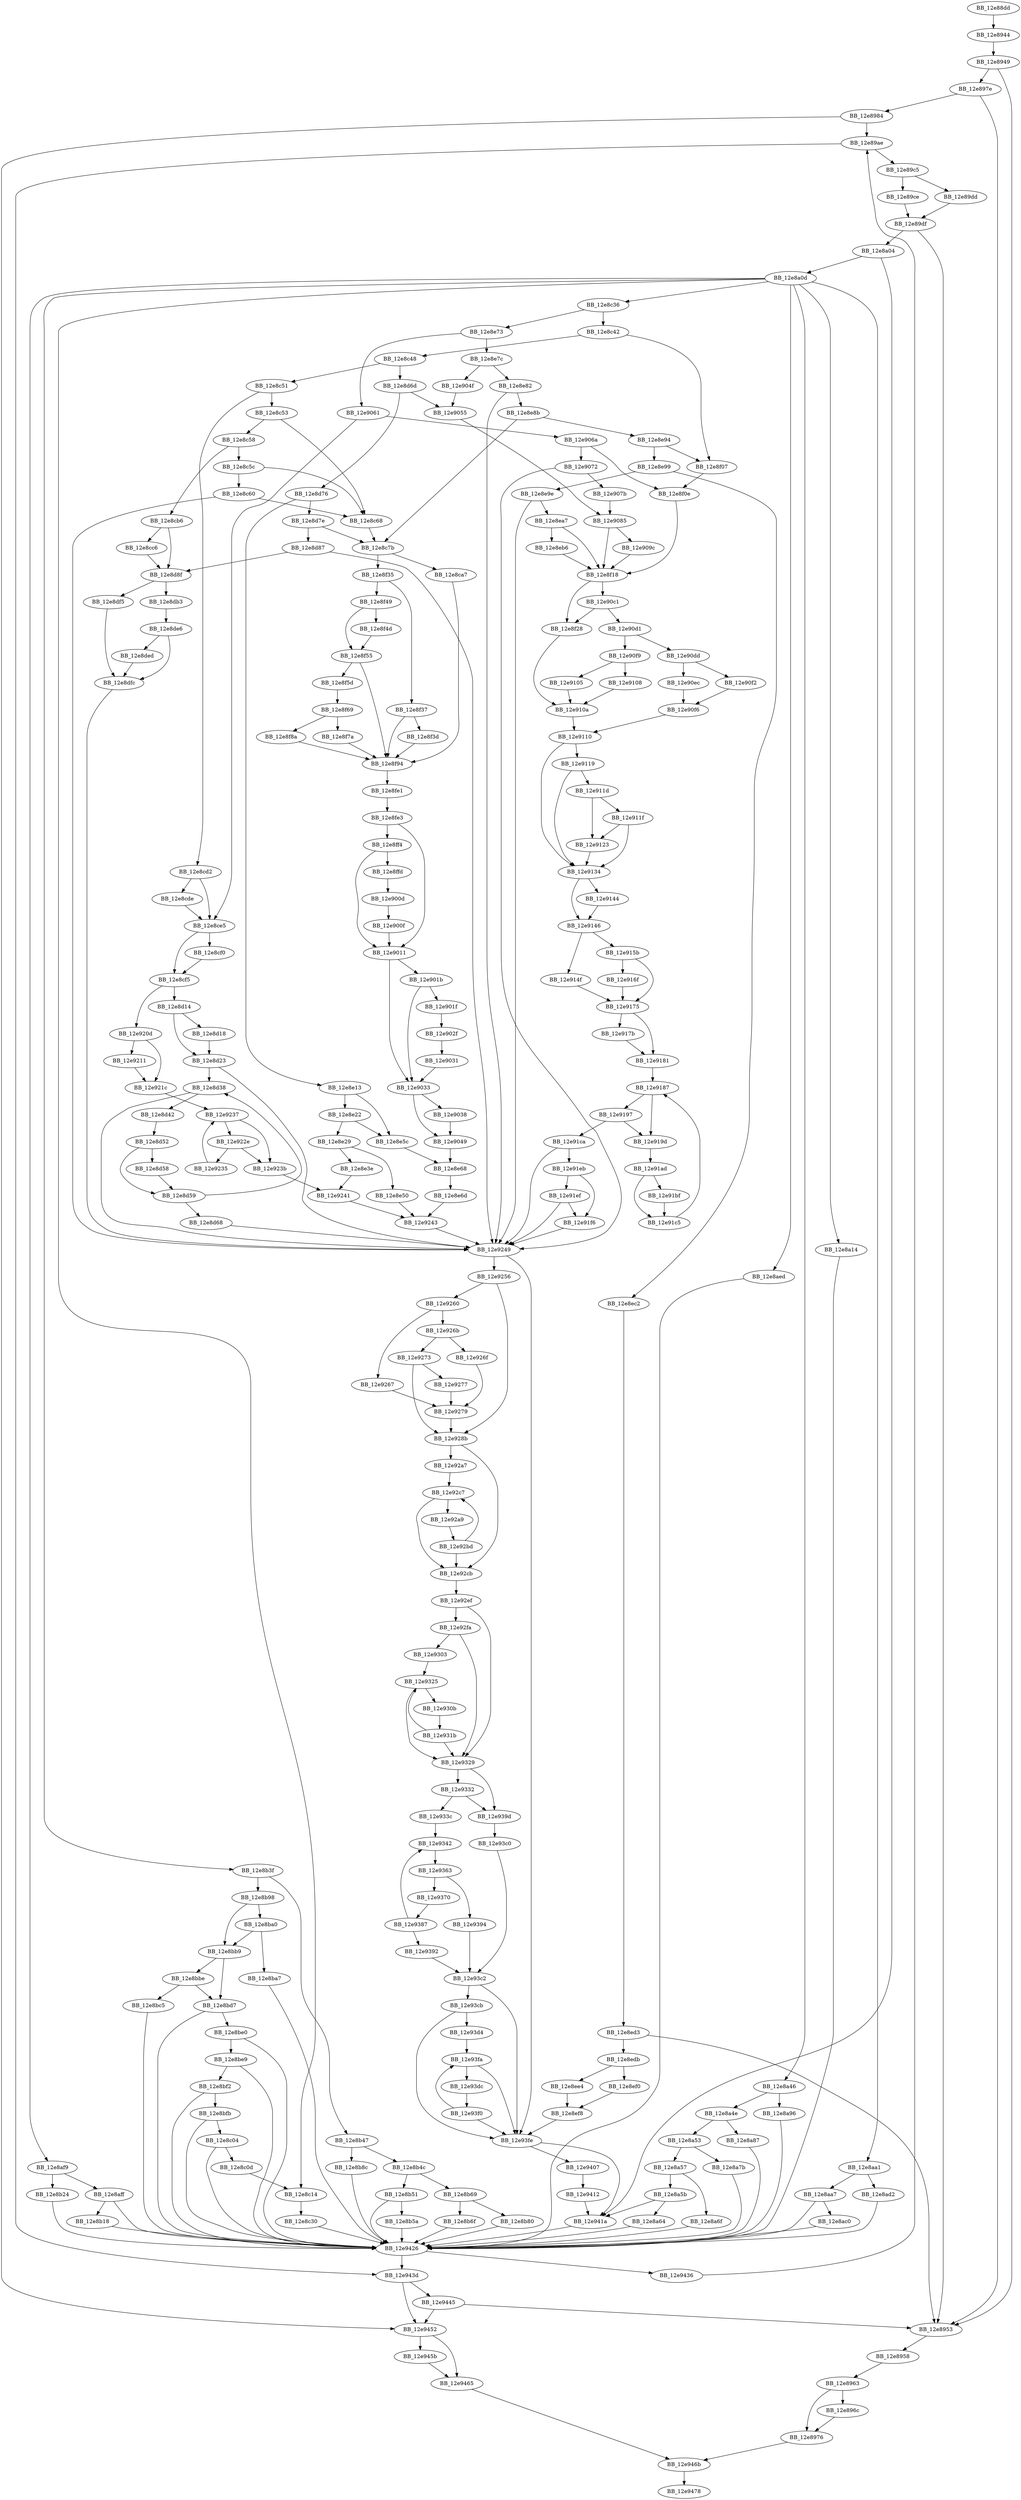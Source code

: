 DiGraph __woutput_s_l{
BB_12e88dd->BB_12e8944
BB_12e8944->BB_12e8949
BB_12e8949->BB_12e8953
BB_12e8949->BB_12e897e
BB_12e8953->BB_12e8958
BB_12e8958->BB_12e8963
BB_12e8963->BB_12e896c
BB_12e8963->BB_12e8976
BB_12e896c->BB_12e8976
BB_12e8976->BB_12e946b
BB_12e897e->BB_12e8953
BB_12e897e->BB_12e8984
BB_12e8984->BB_12e89ae
BB_12e8984->BB_12e9452
BB_12e89ae->BB_12e89c5
BB_12e89ae->BB_12e943d
BB_12e89c5->BB_12e89ce
BB_12e89c5->BB_12e89dd
BB_12e89ce->BB_12e89df
BB_12e89dd->BB_12e89df
BB_12e89df->BB_12e8953
BB_12e89df->BB_12e8a04
BB_12e8a04->BB_12e8a0d
BB_12e8a04->BB_12e941a
BB_12e8a0d->BB_12e8a14
BB_12e8a0d->BB_12e8a46
BB_12e8a0d->BB_12e8aa1
BB_12e8a0d->BB_12e8aed
BB_12e8a0d->BB_12e8af9
BB_12e8a0d->BB_12e8b3f
BB_12e8a0d->BB_12e8c14
BB_12e8a0d->BB_12e8c36
BB_12e8a14->BB_12e9426
BB_12e8a46->BB_12e8a4e
BB_12e8a46->BB_12e8a96
BB_12e8a4e->BB_12e8a53
BB_12e8a4e->BB_12e8a87
BB_12e8a53->BB_12e8a57
BB_12e8a53->BB_12e8a7b
BB_12e8a57->BB_12e8a5b
BB_12e8a57->BB_12e8a6f
BB_12e8a5b->BB_12e8a64
BB_12e8a5b->BB_12e941a
BB_12e8a64->BB_12e9426
BB_12e8a6f->BB_12e9426
BB_12e8a7b->BB_12e9426
BB_12e8a87->BB_12e9426
BB_12e8a96->BB_12e9426
BB_12e8aa1->BB_12e8aa7
BB_12e8aa1->BB_12e8ad2
BB_12e8aa7->BB_12e8ac0
BB_12e8aa7->BB_12e9426
BB_12e8ac0->BB_12e9426
BB_12e8ad2->BB_12e9426
BB_12e8aed->BB_12e9426
BB_12e8af9->BB_12e8aff
BB_12e8af9->BB_12e8b24
BB_12e8aff->BB_12e8b18
BB_12e8aff->BB_12e9426
BB_12e8b18->BB_12e9426
BB_12e8b24->BB_12e9426
BB_12e8b3f->BB_12e8b47
BB_12e8b3f->BB_12e8b98
BB_12e8b47->BB_12e8b4c
BB_12e8b47->BB_12e8b8c
BB_12e8b4c->BB_12e8b51
BB_12e8b4c->BB_12e8b69
BB_12e8b51->BB_12e8b5a
BB_12e8b51->BB_12e9426
BB_12e8b5a->BB_12e9426
BB_12e8b69->BB_12e8b6f
BB_12e8b69->BB_12e8b80
BB_12e8b6f->BB_12e9426
BB_12e8b80->BB_12e9426
BB_12e8b8c->BB_12e9426
BB_12e8b98->BB_12e8ba0
BB_12e8b98->BB_12e8bb9
BB_12e8ba0->BB_12e8ba7
BB_12e8ba0->BB_12e8bb9
BB_12e8ba7->BB_12e9426
BB_12e8bb9->BB_12e8bbe
BB_12e8bb9->BB_12e8bd7
BB_12e8bbe->BB_12e8bc5
BB_12e8bbe->BB_12e8bd7
BB_12e8bc5->BB_12e9426
BB_12e8bd7->BB_12e8be0
BB_12e8bd7->BB_12e9426
BB_12e8be0->BB_12e8be9
BB_12e8be0->BB_12e9426
BB_12e8be9->BB_12e8bf2
BB_12e8be9->BB_12e9426
BB_12e8bf2->BB_12e8bfb
BB_12e8bf2->BB_12e9426
BB_12e8bfb->BB_12e8c04
BB_12e8bfb->BB_12e9426
BB_12e8c04->BB_12e8c0d
BB_12e8c04->BB_12e9426
BB_12e8c0d->BB_12e8c14
BB_12e8c14->BB_12e8c30
BB_12e8c30->BB_12e9426
BB_12e8c36->BB_12e8c42
BB_12e8c36->BB_12e8e73
BB_12e8c42->BB_12e8c48
BB_12e8c42->BB_12e8f07
BB_12e8c48->BB_12e8c51
BB_12e8c48->BB_12e8d6d
BB_12e8c51->BB_12e8c53
BB_12e8c51->BB_12e8cd2
BB_12e8c53->BB_12e8c58
BB_12e8c53->BB_12e8c68
BB_12e8c58->BB_12e8c5c
BB_12e8c58->BB_12e8cb6
BB_12e8c5c->BB_12e8c60
BB_12e8c5c->BB_12e8c68
BB_12e8c60->BB_12e8c68
BB_12e8c60->BB_12e9249
BB_12e8c68->BB_12e8c7b
BB_12e8c7b->BB_12e8ca7
BB_12e8c7b->BB_12e8f35
BB_12e8ca7->BB_12e8f94
BB_12e8cb6->BB_12e8cc6
BB_12e8cb6->BB_12e8d8f
BB_12e8cc6->BB_12e8d8f
BB_12e8cd2->BB_12e8cde
BB_12e8cd2->BB_12e8ce5
BB_12e8cde->BB_12e8ce5
BB_12e8ce5->BB_12e8cf0
BB_12e8ce5->BB_12e8cf5
BB_12e8cf0->BB_12e8cf5
BB_12e8cf5->BB_12e8d14
BB_12e8cf5->BB_12e920d
BB_12e8d14->BB_12e8d18
BB_12e8d14->BB_12e8d23
BB_12e8d18->BB_12e8d23
BB_12e8d23->BB_12e8d38
BB_12e8d23->BB_12e9249
BB_12e8d38->BB_12e8d42
BB_12e8d38->BB_12e9249
BB_12e8d42->BB_12e8d52
BB_12e8d52->BB_12e8d58
BB_12e8d52->BB_12e8d59
BB_12e8d58->BB_12e8d59
BB_12e8d59->BB_12e8d38
BB_12e8d59->BB_12e8d68
BB_12e8d68->BB_12e9249
BB_12e8d6d->BB_12e8d76
BB_12e8d6d->BB_12e9055
BB_12e8d76->BB_12e8d7e
BB_12e8d76->BB_12e8e13
BB_12e8d7e->BB_12e8c7b
BB_12e8d7e->BB_12e8d87
BB_12e8d87->BB_12e8d8f
BB_12e8d87->BB_12e9249
BB_12e8d8f->BB_12e8db3
BB_12e8d8f->BB_12e8df5
BB_12e8db3->BB_12e8de6
BB_12e8de6->BB_12e8ded
BB_12e8de6->BB_12e8dfc
BB_12e8ded->BB_12e8dfc
BB_12e8df5->BB_12e8dfc
BB_12e8dfc->BB_12e9249
BB_12e8e13->BB_12e8e22
BB_12e8e13->BB_12e8e5c
BB_12e8e22->BB_12e8e29
BB_12e8e22->BB_12e8e5c
BB_12e8e29->BB_12e8e3e
BB_12e8e29->BB_12e8e50
BB_12e8e3e->BB_12e9241
BB_12e8e50->BB_12e9243
BB_12e8e5c->BB_12e8e68
BB_12e8e68->BB_12e8e6d
BB_12e8e6d->BB_12e9243
BB_12e8e73->BB_12e8e7c
BB_12e8e73->BB_12e9061
BB_12e8e7c->BB_12e8e82
BB_12e8e7c->BB_12e904f
BB_12e8e82->BB_12e8e8b
BB_12e8e82->BB_12e9249
BB_12e8e8b->BB_12e8c7b
BB_12e8e8b->BB_12e8e94
BB_12e8e94->BB_12e8e99
BB_12e8e94->BB_12e8f07
BB_12e8e99->BB_12e8e9e
BB_12e8e99->BB_12e8ec2
BB_12e8e9e->BB_12e8ea7
BB_12e8e9e->BB_12e9249
BB_12e8ea7->BB_12e8eb6
BB_12e8ea7->BB_12e8f18
BB_12e8eb6->BB_12e8f18
BB_12e8ec2->BB_12e8ed3
BB_12e8ed3->BB_12e8953
BB_12e8ed3->BB_12e8edb
BB_12e8edb->BB_12e8ee4
BB_12e8edb->BB_12e8ef0
BB_12e8ee4->BB_12e8ef8
BB_12e8ef0->BB_12e8ef8
BB_12e8ef8->BB_12e93fe
BB_12e8f07->BB_12e8f0e
BB_12e8f0e->BB_12e8f18
BB_12e8f18->BB_12e8f28
BB_12e8f18->BB_12e90c1
BB_12e8f28->BB_12e910a
BB_12e8f35->BB_12e8f37
BB_12e8f35->BB_12e8f49
BB_12e8f37->BB_12e8f3d
BB_12e8f37->BB_12e8f94
BB_12e8f3d->BB_12e8f94
BB_12e8f49->BB_12e8f4d
BB_12e8f49->BB_12e8f55
BB_12e8f4d->BB_12e8f55
BB_12e8f55->BB_12e8f5d
BB_12e8f55->BB_12e8f94
BB_12e8f5d->BB_12e8f69
BB_12e8f69->BB_12e8f7a
BB_12e8f69->BB_12e8f8a
BB_12e8f7a->BB_12e8f94
BB_12e8f8a->BB_12e8f94
BB_12e8f94->BB_12e8fe1
BB_12e8fe1->BB_12e8fe3
BB_12e8fe3->BB_12e8ff4
BB_12e8fe3->BB_12e9011
BB_12e8ff4->BB_12e8ffd
BB_12e8ff4->BB_12e9011
BB_12e8ffd->BB_12e900d
BB_12e900d->BB_12e900f
BB_12e900f->BB_12e9011
BB_12e9011->BB_12e901b
BB_12e9011->BB_12e9033
BB_12e901b->BB_12e901f
BB_12e901b->BB_12e9033
BB_12e901f->BB_12e902f
BB_12e902f->BB_12e9031
BB_12e9031->BB_12e9033
BB_12e9033->BB_12e9038
BB_12e9033->BB_12e9049
BB_12e9038->BB_12e9049
BB_12e9049->BB_12e8e68
BB_12e904f->BB_12e9055
BB_12e9055->BB_12e9085
BB_12e9061->BB_12e8ce5
BB_12e9061->BB_12e906a
BB_12e906a->BB_12e8f0e
BB_12e906a->BB_12e9072
BB_12e9072->BB_12e907b
BB_12e9072->BB_12e9249
BB_12e907b->BB_12e9085
BB_12e9085->BB_12e8f18
BB_12e9085->BB_12e909c
BB_12e909c->BB_12e8f18
BB_12e90c1->BB_12e8f28
BB_12e90c1->BB_12e90d1
BB_12e90d1->BB_12e90dd
BB_12e90d1->BB_12e90f9
BB_12e90dd->BB_12e90ec
BB_12e90dd->BB_12e90f2
BB_12e90ec->BB_12e90f6
BB_12e90f2->BB_12e90f6
BB_12e90f6->BB_12e9110
BB_12e90f9->BB_12e9105
BB_12e90f9->BB_12e9108
BB_12e9105->BB_12e910a
BB_12e9108->BB_12e910a
BB_12e910a->BB_12e9110
BB_12e9110->BB_12e9119
BB_12e9110->BB_12e9134
BB_12e9119->BB_12e911d
BB_12e9119->BB_12e9134
BB_12e911d->BB_12e911f
BB_12e911d->BB_12e9123
BB_12e911f->BB_12e9123
BB_12e911f->BB_12e9134
BB_12e9123->BB_12e9134
BB_12e9134->BB_12e9144
BB_12e9134->BB_12e9146
BB_12e9144->BB_12e9146
BB_12e9146->BB_12e914f
BB_12e9146->BB_12e915b
BB_12e914f->BB_12e9175
BB_12e915b->BB_12e916f
BB_12e915b->BB_12e9175
BB_12e916f->BB_12e9175
BB_12e9175->BB_12e917b
BB_12e9175->BB_12e9181
BB_12e917b->BB_12e9181
BB_12e9181->BB_12e9187
BB_12e9187->BB_12e9197
BB_12e9187->BB_12e919d
BB_12e9197->BB_12e919d
BB_12e9197->BB_12e91ca
BB_12e919d->BB_12e91ad
BB_12e91ad->BB_12e91bf
BB_12e91ad->BB_12e91c5
BB_12e91bf->BB_12e91c5
BB_12e91c5->BB_12e9187
BB_12e91ca->BB_12e91eb
BB_12e91ca->BB_12e9249
BB_12e91eb->BB_12e91ef
BB_12e91eb->BB_12e91f6
BB_12e91ef->BB_12e91f6
BB_12e91ef->BB_12e9249
BB_12e91f6->BB_12e9249
BB_12e920d->BB_12e9211
BB_12e920d->BB_12e921c
BB_12e9211->BB_12e921c
BB_12e921c->BB_12e9237
BB_12e922e->BB_12e9235
BB_12e922e->BB_12e923b
BB_12e9235->BB_12e9237
BB_12e9237->BB_12e922e
BB_12e9237->BB_12e923b
BB_12e923b->BB_12e9241
BB_12e9241->BB_12e9243
BB_12e9243->BB_12e9249
BB_12e9249->BB_12e9256
BB_12e9249->BB_12e93fe
BB_12e9256->BB_12e9260
BB_12e9256->BB_12e928b
BB_12e9260->BB_12e9267
BB_12e9260->BB_12e926b
BB_12e9267->BB_12e9279
BB_12e926b->BB_12e926f
BB_12e926b->BB_12e9273
BB_12e926f->BB_12e9279
BB_12e9273->BB_12e9277
BB_12e9273->BB_12e928b
BB_12e9277->BB_12e9279
BB_12e9279->BB_12e928b
BB_12e928b->BB_12e92a7
BB_12e928b->BB_12e92cb
BB_12e92a7->BB_12e92c7
BB_12e92a9->BB_12e92bd
BB_12e92bd->BB_12e92c7
BB_12e92bd->BB_12e92cb
BB_12e92c7->BB_12e92a9
BB_12e92c7->BB_12e92cb
BB_12e92cb->BB_12e92ef
BB_12e92ef->BB_12e92fa
BB_12e92ef->BB_12e9329
BB_12e92fa->BB_12e9303
BB_12e92fa->BB_12e9329
BB_12e9303->BB_12e9325
BB_12e930b->BB_12e931b
BB_12e931b->BB_12e9325
BB_12e931b->BB_12e9329
BB_12e9325->BB_12e930b
BB_12e9325->BB_12e9329
BB_12e9329->BB_12e9332
BB_12e9329->BB_12e939d
BB_12e9332->BB_12e933c
BB_12e9332->BB_12e939d
BB_12e933c->BB_12e9342
BB_12e9342->BB_12e9363
BB_12e9363->BB_12e9370
BB_12e9363->BB_12e9394
BB_12e9370->BB_12e9387
BB_12e9387->BB_12e9342
BB_12e9387->BB_12e9392
BB_12e9392->BB_12e93c2
BB_12e9394->BB_12e93c2
BB_12e939d->BB_12e93c0
BB_12e93c0->BB_12e93c2
BB_12e93c2->BB_12e93cb
BB_12e93c2->BB_12e93fe
BB_12e93cb->BB_12e93d4
BB_12e93cb->BB_12e93fe
BB_12e93d4->BB_12e93fa
BB_12e93dc->BB_12e93f0
BB_12e93f0->BB_12e93fa
BB_12e93f0->BB_12e93fe
BB_12e93fa->BB_12e93dc
BB_12e93fa->BB_12e93fe
BB_12e93fe->BB_12e9407
BB_12e93fe->BB_12e941a
BB_12e9407->BB_12e9412
BB_12e9412->BB_12e941a
BB_12e941a->BB_12e9426
BB_12e9426->BB_12e9436
BB_12e9426->BB_12e943d
BB_12e9436->BB_12e89ae
BB_12e943d->BB_12e9445
BB_12e943d->BB_12e9452
BB_12e9445->BB_12e8953
BB_12e9445->BB_12e9452
BB_12e9452->BB_12e945b
BB_12e9452->BB_12e9465
BB_12e945b->BB_12e9465
BB_12e9465->BB_12e946b
BB_12e946b->BB_12e9478
}
